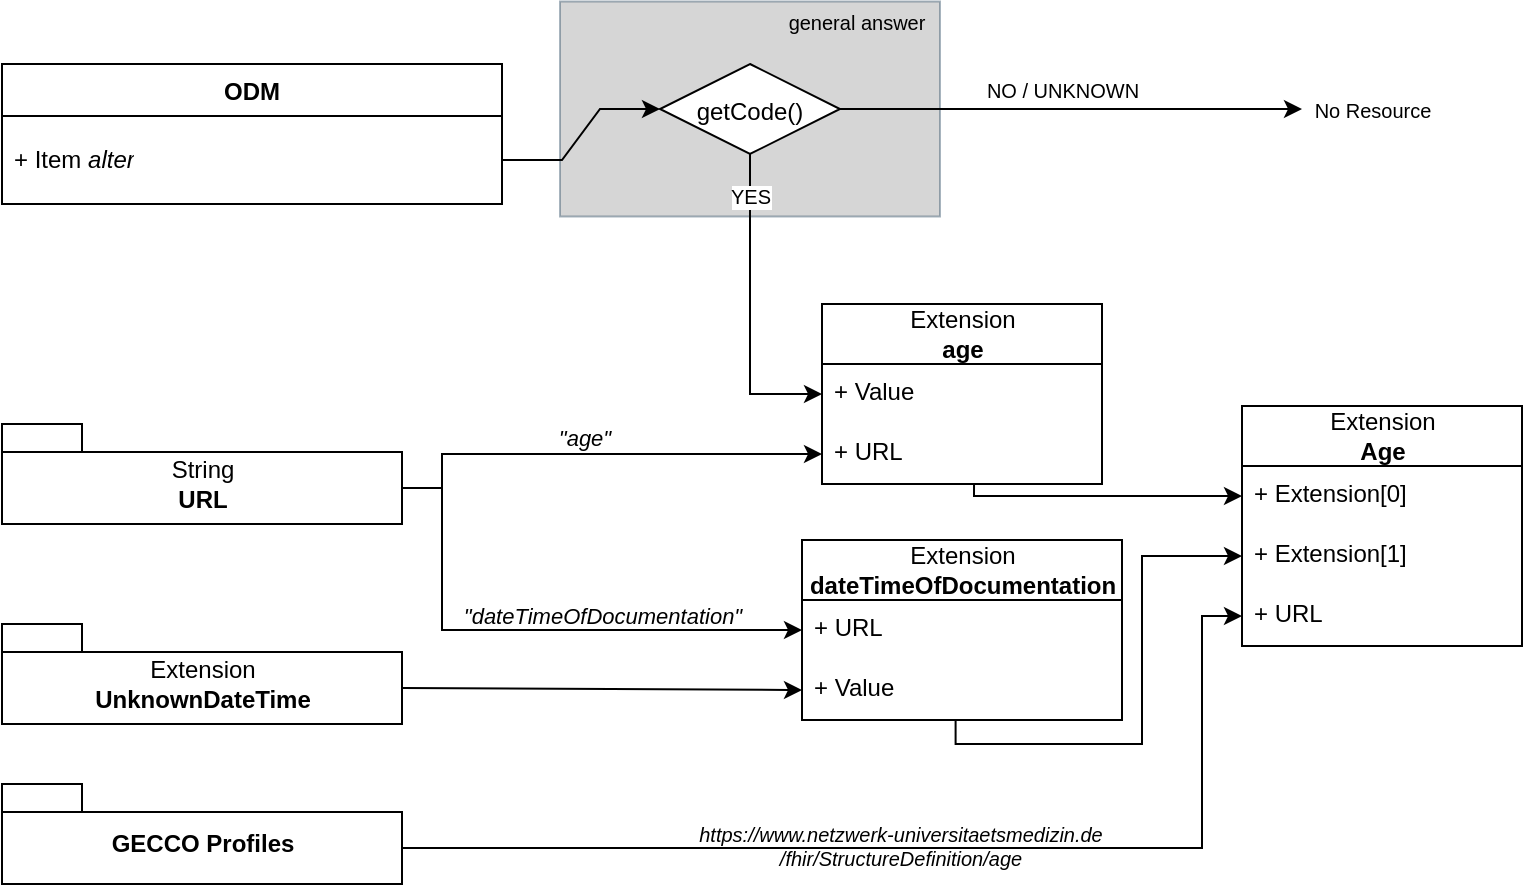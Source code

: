 <mxfile version="14.1.8" type="device"><diagram id="iyaxrp2BYqomliWlwEI3" name="Seite-1"><mxGraphModel dx="1086" dy="806" grid="1" gridSize="10" guides="1" tooltips="1" connect="1" arrows="1" fold="0" page="1" pageScale="1" pageWidth="827" pageHeight="1169" math="0" shadow="0"><root><mxCell id="0"/><mxCell id="1" parent="0"/><mxCell id="QgQMyGTvP6f6kV8Qcpw5-1" value="" style="rounded=0;whiteSpace=wrap;html=1;labelBackgroundColor=none;fontFamily=Helvetica;fontSize=10;noLabel=1;opacity=40;strokeColor=#23445d;fillColor=#999999;" parent="1" vertex="1"><mxGeometry x="319" y="8.75" width="190" height="107.5" as="geometry"/></mxCell><mxCell id="799P35jyVqVCuxSRQqy6-5" value="&lt;span style=&quot;font-weight: 400&quot;&gt;Extension&lt;/span&gt;&lt;br&gt;Age" style="swimlane;fontStyle=1;childLayout=stackLayout;horizontal=1;startSize=30;fillColor=none;horizontalStack=0;resizeParent=1;resizeParentMax=0;resizeLast=0;collapsible=1;marginBottom=0;html=1;" parent="1" vertex="1"><mxGeometry x="660" y="211.0" width="140" height="120" as="geometry"/></mxCell><mxCell id="inN6EH1Bo5AT8wFp5_ku-42" value="+ Extension[0]" style="text;strokeColor=none;fillColor=none;align=left;verticalAlign=top;spacingLeft=4;spacingRight=4;overflow=hidden;rotatable=0;points=[[0,0.5],[1,0.5]];portConstraint=eastwest;" parent="799P35jyVqVCuxSRQqy6-5" vertex="1"><mxGeometry y="30" width="140" height="30" as="geometry"/></mxCell><mxCell id="inN6EH1Bo5AT8wFp5_ku-43" value="+ Extension[1]" style="text;strokeColor=none;fillColor=none;align=left;verticalAlign=top;spacingLeft=4;spacingRight=4;overflow=hidden;rotatable=0;points=[[0,0.5],[1,0.5]];portConstraint=eastwest;" parent="799P35jyVqVCuxSRQqy6-5" vertex="1"><mxGeometry y="60" width="140" height="30" as="geometry"/></mxCell><mxCell id="799P35jyVqVCuxSRQqy6-6" value="+ URL" style="text;strokeColor=none;fillColor=none;align=left;verticalAlign=top;spacingLeft=4;spacingRight=4;overflow=hidden;rotatable=0;points=[[0,0.5],[1,0.5]];portConstraint=eastwest;" parent="799P35jyVqVCuxSRQqy6-5" vertex="1"><mxGeometry y="90" width="140" height="30" as="geometry"/></mxCell><mxCell id="799P35jyVqVCuxSRQqy6-14" value="ODM" style="swimlane;fontStyle=1;childLayout=stackLayout;horizontal=1;startSize=26;fillColor=none;horizontalStack=0;resizeParent=1;resizeParentMax=0;resizeLast=0;collapsible=1;marginBottom=0;" parent="1" vertex="1"><mxGeometry x="40" y="40" width="250" height="70" as="geometry"/></mxCell><mxCell id="799P35jyVqVCuxSRQqy6-15" value="+ Item&amp;nbsp;&lt;i&gt;alter&lt;/i&gt;" style="text;strokeColor=none;fillColor=none;align=left;verticalAlign=middle;spacingLeft=4;spacingRight=4;overflow=hidden;rotatable=0;points=[[0,0.5],[1,0.5]];portConstraint=eastwest;fontStyle=0;whiteSpace=wrap;html=1;" parent="799P35jyVqVCuxSRQqy6-14" vertex="1"><mxGeometry y="26" width="250" height="44" as="geometry"/></mxCell><mxCell id="uk_6TwyWs1eNdU_IP8UP-44" style="rounded=0;jumpStyle=sharp;orthogonalLoop=1;jettySize=auto;html=1;exitX=0;exitY=0;exitDx=200;exitDy=32;exitPerimeter=0;entryX=0;entryY=0.5;entryDx=0;entryDy=0;endArrow=classic;endFill=1;edgeStyle=orthogonalEdgeStyle;" parent="1" source="799P35jyVqVCuxSRQqy6-33" target="uk_6TwyWs1eNdU_IP8UP-38" edge="1"><mxGeometry relative="1" as="geometry"/></mxCell><mxCell id="799P35jyVqVCuxSRQqy6-33" value="&lt;span style=&quot;font-weight: normal&quot;&gt;Extension&lt;/span&gt;&lt;br&gt;UnknownDateTime" style="shape=folder;fontStyle=1;spacingTop=10;tabWidth=40;tabHeight=14;tabPosition=left;html=1;" parent="1" vertex="1"><mxGeometry x="40" y="320" width="200" height="50" as="geometry"/></mxCell><mxCell id="inN6EH1Bo5AT8wFp5_ku-64" style="edgeStyle=orthogonalEdgeStyle;rounded=0;orthogonalLoop=1;jettySize=auto;html=1;exitX=1;exitY=0.5;exitDx=0;exitDy=0;fontFamily=Helvetica;fontSize=10;endArrow=classic;endFill=1;" parent="1" source="inN6EH1Bo5AT8wFp5_ku-62" target="inN6EH1Bo5AT8wFp5_ku-68" edge="1"><mxGeometry relative="1" as="geometry"><mxPoint x="680" y="88" as="targetPoint"/></mxGeometry></mxCell><mxCell id="inN6EH1Bo5AT8wFp5_ku-65" value="NO / UNKNOWN" style="edgeLabel;html=1;align=center;verticalAlign=middle;resizable=0;points=[];fontSize=10;fontFamily=Helvetica;" parent="inN6EH1Bo5AT8wFp5_ku-64" vertex="1" connectable="0"><mxGeometry x="-0.304" y="-1" relative="1" as="geometry"><mxPoint x="30.17" y="-11" as="offset"/></mxGeometry></mxCell><mxCell id="inN6EH1Bo5AT8wFp5_ku-70" value="YES" style="edgeStyle=orthogonalEdgeStyle;rounded=0;orthogonalLoop=1;jettySize=auto;html=1;exitX=0.5;exitY=1;exitDx=0;exitDy=0;endArrow=classic;endFill=1;fontFamily=Helvetica;fontSize=10;fontColor=#000000;entryX=0;entryY=0.5;entryDx=0;entryDy=0;" parent="1" source="inN6EH1Bo5AT8wFp5_ku-62" target="uk_6TwyWs1eNdU_IP8UP-42" edge="1"><mxGeometry x="-0.734" relative="1" as="geometry"><mxPoint x="414" y="200" as="targetPoint"/><Array as="points"><mxPoint x="414" y="205"/></Array><mxPoint as="offset"/></mxGeometry></mxCell><mxCell id="inN6EH1Bo5AT8wFp5_ku-62" value="&lt;p style=&quot;line-height: 100%&quot;&gt;getCode()&lt;/p&gt;" style="rhombus;whiteSpace=wrap;html=1;aspect=fixed;verticalAlign=middle;" parent="1" vertex="1"><mxGeometry x="369" y="40" width="90" height="45" as="geometry"/></mxCell><mxCell id="inN6EH1Bo5AT8wFp5_ku-63" style="edgeStyle=entityRelationEdgeStyle;rounded=0;orthogonalLoop=1;jettySize=auto;html=1;exitX=1;exitY=0.5;exitDx=0;exitDy=0;fontFamily=Helvetica;fontSize=10;" parent="1" source="799P35jyVqVCuxSRQqy6-15" target="inN6EH1Bo5AT8wFp5_ku-62" edge="1"><mxGeometry relative="1" as="geometry"/></mxCell><mxCell id="inN6EH1Bo5AT8wFp5_ku-68" value="No Resource" style="text;html=1;align=center;verticalAlign=middle;resizable=0;points=[];autosize=1;fontSize=10;fontFamily=Helvetica;fontColor=#000000;" parent="1" vertex="1"><mxGeometry x="690" y="52.5" width="70" height="20" as="geometry"/></mxCell><mxCell id="QgQMyGTvP6f6kV8Qcpw5-2" value="general answer" style="text;html=1;align=center;verticalAlign=middle;resizable=0;points=[];autosize=1;fontSize=10;fontFamily=Helvetica;fontColor=none;" parent="1" vertex="1"><mxGeometry x="426.5" y="8.75" width="80" height="20" as="geometry"/></mxCell><mxCell id="uk_6TwyWs1eNdU_IP8UP-36" value="&lt;span style=&quot;font-weight: 400&quot;&gt;Extension&lt;/span&gt;&lt;br&gt;dateTimeOfDocumentation" style="swimlane;fontStyle=1;childLayout=stackLayout;horizontal=1;startSize=30;fillColor=none;horizontalStack=0;resizeParent=1;resizeParentMax=0;resizeLast=0;collapsible=1;marginBottom=0;html=1;" parent="1" vertex="1"><mxGeometry x="440" y="278" width="160" height="90" as="geometry"/></mxCell><mxCell id="uk_6TwyWs1eNdU_IP8UP-37" value="+ URL" style="text;strokeColor=none;fillColor=none;align=left;verticalAlign=top;spacingLeft=4;spacingRight=4;overflow=hidden;rotatable=0;points=[[0,0.5],[1,0.5]];portConstraint=eastwest;" parent="uk_6TwyWs1eNdU_IP8UP-36" vertex="1"><mxGeometry y="30" width="160" height="30" as="geometry"/></mxCell><mxCell id="uk_6TwyWs1eNdU_IP8UP-38" value="+ Value" style="text;strokeColor=none;fillColor=none;align=left;verticalAlign=top;spacingLeft=4;spacingRight=4;overflow=hidden;rotatable=0;points=[[0,0.5],[1,0.5]];portConstraint=eastwest;" parent="uk_6TwyWs1eNdU_IP8UP-36" vertex="1"><mxGeometry y="60" width="160" height="30" as="geometry"/></mxCell><mxCell id="uk_6TwyWs1eNdU_IP8UP-40" value="&lt;span style=&quot;font-weight: 400&quot;&gt;Extension&lt;/span&gt;&lt;br&gt;age" style="swimlane;fontStyle=1;childLayout=stackLayout;horizontal=1;startSize=30;fillColor=none;horizontalStack=0;resizeParent=1;resizeParentMax=0;resizeLast=0;collapsible=1;marginBottom=0;html=1;" parent="1" vertex="1"><mxGeometry x="450" y="160.0" width="140" height="90" as="geometry"/></mxCell><mxCell id="uk_6TwyWs1eNdU_IP8UP-42" value="+ Value" style="text;strokeColor=none;fillColor=none;align=left;verticalAlign=top;spacingLeft=4;spacingRight=4;overflow=hidden;rotatable=0;points=[[0,0.5],[1,0.5]];portConstraint=eastwest;" parent="uk_6TwyWs1eNdU_IP8UP-40" vertex="1"><mxGeometry y="30" width="140" height="30" as="geometry"/></mxCell><mxCell id="uk_6TwyWs1eNdU_IP8UP-41" value="+ URL" style="text;strokeColor=none;fillColor=none;align=left;verticalAlign=top;spacingLeft=4;spacingRight=4;overflow=hidden;rotatable=0;points=[[0,0.5],[1,0.5]];portConstraint=eastwest;" parent="uk_6TwyWs1eNdU_IP8UP-40" vertex="1"><mxGeometry y="60" width="140" height="30" as="geometry"/></mxCell><mxCell id="uk_6TwyWs1eNdU_IP8UP-47" style="edgeStyle=orthogonalEdgeStyle;rounded=0;jumpStyle=sharp;orthogonalLoop=1;jettySize=auto;html=1;exitX=0;exitY=0;exitDx=200;exitDy=32;exitPerimeter=0;entryX=0;entryY=0.5;entryDx=0;entryDy=0;endArrow=classic;endFill=1;" parent="1" source="uk_6TwyWs1eNdU_IP8UP-46" target="uk_6TwyWs1eNdU_IP8UP-41" edge="1"><mxGeometry relative="1" as="geometry"><Array as="points"><mxPoint x="260" y="252"/><mxPoint x="260" y="235"/></Array></mxGeometry></mxCell><mxCell id="uk_6TwyWs1eNdU_IP8UP-49" value="&quot;age&quot;" style="edgeLabel;html=1;align=center;verticalAlign=middle;resizable=0;points=[];fontStyle=2;labelBackgroundColor=none;" parent="uk_6TwyWs1eNdU_IP8UP-47" vertex="1" connectable="0"><mxGeometry x="-0.168" y="-1" relative="1" as="geometry"><mxPoint x="13" y="-9" as="offset"/></mxGeometry></mxCell><mxCell id="uk_6TwyWs1eNdU_IP8UP-48" style="edgeStyle=orthogonalEdgeStyle;rounded=0;jumpStyle=sharp;orthogonalLoop=1;jettySize=auto;html=1;exitX=0;exitY=0;exitDx=200;exitDy=32;exitPerimeter=0;entryX=0;entryY=0.5;entryDx=0;entryDy=0;endArrow=classic;endFill=1;" parent="1" source="uk_6TwyWs1eNdU_IP8UP-46" target="uk_6TwyWs1eNdU_IP8UP-37" edge="1"><mxGeometry relative="1" as="geometry"><Array as="points"><mxPoint x="260" y="252"/><mxPoint x="260" y="323"/></Array></mxGeometry></mxCell><mxCell id="uk_6TwyWs1eNdU_IP8UP-50" value="&quot;dateTimeOfDocumentation&quot;" style="edgeLabel;html=1;align=center;verticalAlign=middle;resizable=0;points=[];labelBackgroundColor=none;fontStyle=2" parent="uk_6TwyWs1eNdU_IP8UP-48" vertex="1" connectable="0"><mxGeometry x="0.353" y="-1" relative="1" as="geometry"><mxPoint x="-13" y="-8" as="offset"/></mxGeometry></mxCell><mxCell id="uk_6TwyWs1eNdU_IP8UP-46" value="&lt;span style=&quot;font-weight: normal&quot;&gt;String&lt;/span&gt;&lt;br&gt;URL" style="shape=folder;fontStyle=1;spacingTop=10;tabWidth=40;tabHeight=14;tabPosition=left;html=1;" parent="1" vertex="1"><mxGeometry x="40" y="220" width="200" height="50" as="geometry"/></mxCell><mxCell id="uk_6TwyWs1eNdU_IP8UP-51" style="edgeStyle=orthogonalEdgeStyle;rounded=0;jumpStyle=sharp;orthogonalLoop=1;jettySize=auto;html=1;endArrow=classic;endFill=1;entryX=0;entryY=0.5;entryDx=0;entryDy=0;exitX=0.543;exitY=1;exitDx=0;exitDy=0;exitPerimeter=0;" parent="1" source="uk_6TwyWs1eNdU_IP8UP-41" target="inN6EH1Bo5AT8wFp5_ku-42" edge="1"><mxGeometry relative="1" as="geometry"><Array as="points"><mxPoint x="526" y="256"/></Array></mxGeometry></mxCell><mxCell id="uk_6TwyWs1eNdU_IP8UP-52" style="edgeStyle=orthogonalEdgeStyle;rounded=0;jumpStyle=sharp;orthogonalLoop=1;jettySize=auto;html=1;exitX=0.48;exitY=0.989;exitDx=0;exitDy=0;endArrow=classic;endFill=1;entryX=0;entryY=0.5;entryDx=0;entryDy=0;exitPerimeter=0;" parent="1" source="uk_6TwyWs1eNdU_IP8UP-38" target="inN6EH1Bo5AT8wFp5_ku-43" edge="1"><mxGeometry relative="1" as="geometry"><Array as="points"><mxPoint x="517" y="380"/><mxPoint x="610" y="380"/><mxPoint x="610" y="286"/></Array></mxGeometry></mxCell><mxCell id="JA-IMbEPYT00wVWOoS91-1" style="edgeStyle=orthogonalEdgeStyle;rounded=0;orthogonalLoop=1;jettySize=auto;html=1;exitX=0;exitY=0;exitDx=200;exitDy=32;exitPerimeter=0;entryX=0;entryY=0.5;entryDx=0;entryDy=0;startArrow=none;startFill=0;endArrow=classic;endFill=1;fontStyle=2" parent="1" source="JA-IMbEPYT00wVWOoS91-3" target="799P35jyVqVCuxSRQqy6-6" edge="1"><mxGeometry relative="1" as="geometry"><mxPoint x="591" y="526" as="targetPoint"/><Array as="points"><mxPoint x="640" y="432"/><mxPoint x="640" y="316"/></Array></mxGeometry></mxCell><mxCell id="JA-IMbEPYT00wVWOoS91-2" value="&lt;div&gt;&lt;font style=&quot;font-size: 10px&quot;&gt;&lt;span style=&quot;color: rgb(0 , 0 , 0) ; font-weight: 400 ; letter-spacing: normal ; text-align: center ; text-indent: 0px ; text-transform: none ; word-spacing: 0px ; display: inline ; float: none ; font-size: 10px&quot;&gt;https://www.netzwerk-universitaetsmedizin.de&lt;br&gt;&lt;/span&gt;&lt;/font&gt;&lt;font style=&quot;font-size: 10px&quot;&gt;&lt;span style=&quot;color: rgb(0 , 0 , 0) ; font-weight: 400 ; letter-spacing: normal ; text-align: center ; text-indent: 0px ; text-transform: none ; word-spacing: 0px ; display: inline ; float: none ; font-size: 10px&quot;&gt;/&lt;/span&gt;&lt;span style=&quot;color: rgb(0 , 0 , 0) ; font-weight: 400 ; letter-spacing: normal ; text-align: center ; text-indent: 0px ; text-transform: none ; word-spacing: 0px ; display: inline ; float: none ; font-size: 10px&quot;&gt;fhir/StructureDefinition/age&lt;/span&gt;&lt;/font&gt;&lt;/div&gt;" style="edgeLabel;html=1;align=center;verticalAlign=middle;resizable=0;points=[];fontSize=10;rotation=0;fontStyle=2;fontFamily=Helvetica;labelBackgroundColor=none;" parent="JA-IMbEPYT00wVWOoS91-1" vertex="1" connectable="0"><mxGeometry x="-0.262" y="-1" relative="1" as="geometry"><mxPoint x="50.46" y="-1.89" as="offset"/></mxGeometry></mxCell><mxCell id="JA-IMbEPYT00wVWOoS91-3" value="GECCO Profiles" style="shape=folder;fontStyle=1;spacingTop=10;tabWidth=40;tabHeight=14;tabPosition=left;html=1;" parent="1" vertex="1"><mxGeometry x="40" y="400" width="200" height="50" as="geometry"/></mxCell></root></mxGraphModel></diagram></mxfile>